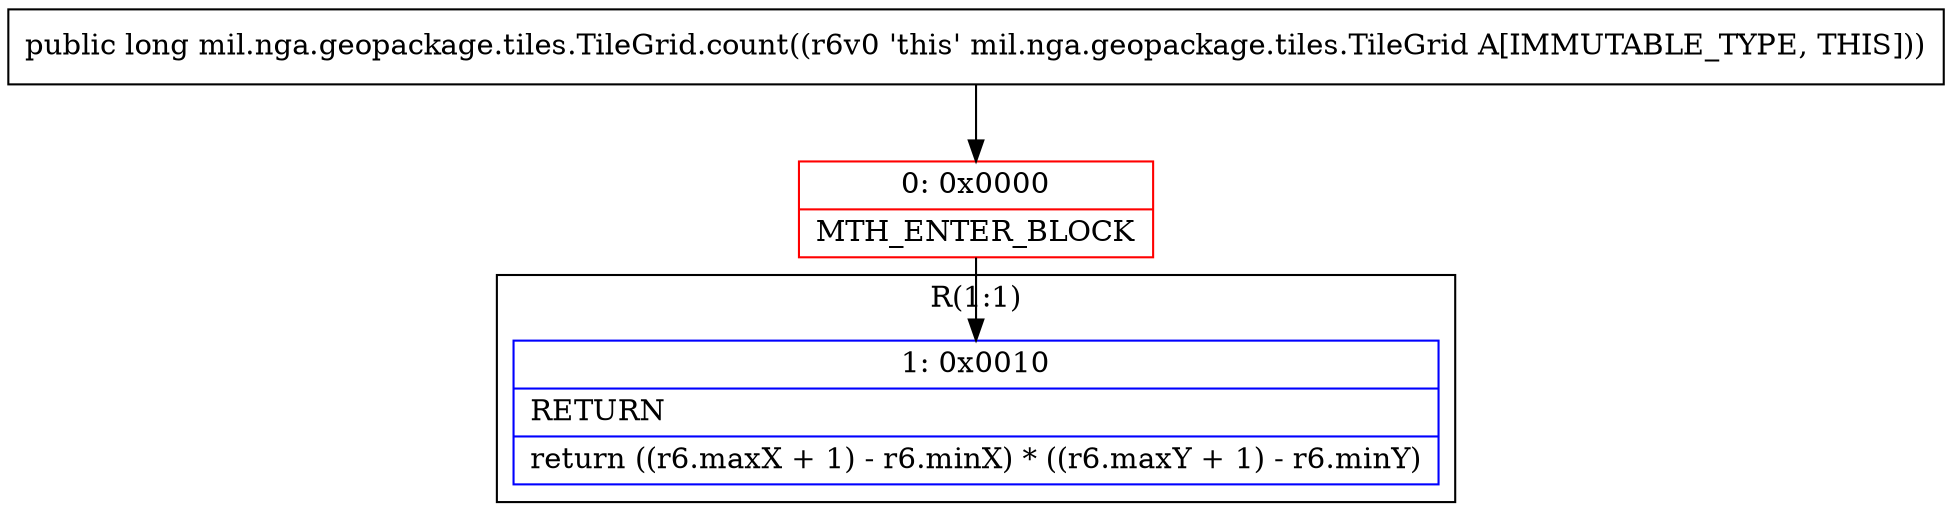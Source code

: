 digraph "CFG formil.nga.geopackage.tiles.TileGrid.count()J" {
subgraph cluster_Region_1387225911 {
label = "R(1:1)";
node [shape=record,color=blue];
Node_1 [shape=record,label="{1\:\ 0x0010|RETURN\l|return ((r6.maxX + 1) \- r6.minX) * ((r6.maxY + 1) \- r6.minY)\l}"];
}
Node_0 [shape=record,color=red,label="{0\:\ 0x0000|MTH_ENTER_BLOCK\l}"];
MethodNode[shape=record,label="{public long mil.nga.geopackage.tiles.TileGrid.count((r6v0 'this' mil.nga.geopackage.tiles.TileGrid A[IMMUTABLE_TYPE, THIS])) }"];
MethodNode -> Node_0;
Node_0 -> Node_1;
}

